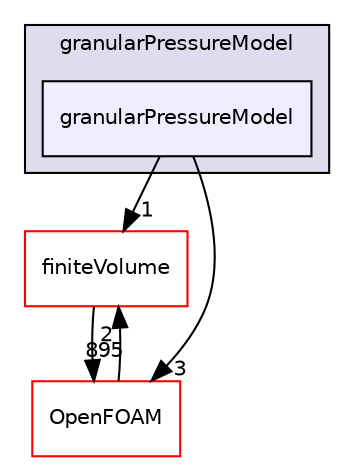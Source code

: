 digraph "src/phaseSystemModels/reactingEulerFoam/reactingTwoPhaseEulerFoam/twoPhaseCompressibleTurbulenceModels/kineticTheoryModels/granularPressureModel/granularPressureModel" {
  bgcolor=transparent;
  compound=true
  node [ fontsize="10", fontname="Helvetica"];
  edge [ labelfontsize="10", labelfontname="Helvetica"];
  subgraph clusterdir_6416930bfa165895494f5c921b728554 {
    graph [ bgcolor="#ddddee", pencolor="black", label="granularPressureModel" fontname="Helvetica", fontsize="10", URL="dir_6416930bfa165895494f5c921b728554.html"]
  dir_85b277cf1a19ff35d884fc8f2d07a04a [shape=box, label="granularPressureModel", style="filled", fillcolor="#eeeeff", pencolor="black", URL="dir_85b277cf1a19ff35d884fc8f2d07a04a.html"];
  }
  dir_9bd15774b555cf7259a6fa18f99fe99b [shape=box label="finiteVolume" color="red" URL="dir_9bd15774b555cf7259a6fa18f99fe99b.html"];
  dir_c5473ff19b20e6ec4dfe5c310b3778a8 [shape=box label="OpenFOAM" color="red" URL="dir_c5473ff19b20e6ec4dfe5c310b3778a8.html"];
  dir_9bd15774b555cf7259a6fa18f99fe99b->dir_c5473ff19b20e6ec4dfe5c310b3778a8 [headlabel="895", labeldistance=1.5 headhref="dir_000814_002151.html"];
  dir_c5473ff19b20e6ec4dfe5c310b3778a8->dir_9bd15774b555cf7259a6fa18f99fe99b [headlabel="2", labeldistance=1.5 headhref="dir_002151_000814.html"];
  dir_85b277cf1a19ff35d884fc8f2d07a04a->dir_9bd15774b555cf7259a6fa18f99fe99b [headlabel="1", labeldistance=1.5 headhref="dir_003334_000814.html"];
  dir_85b277cf1a19ff35d884fc8f2d07a04a->dir_c5473ff19b20e6ec4dfe5c310b3778a8 [headlabel="3", labeldistance=1.5 headhref="dir_003334_002151.html"];
}
